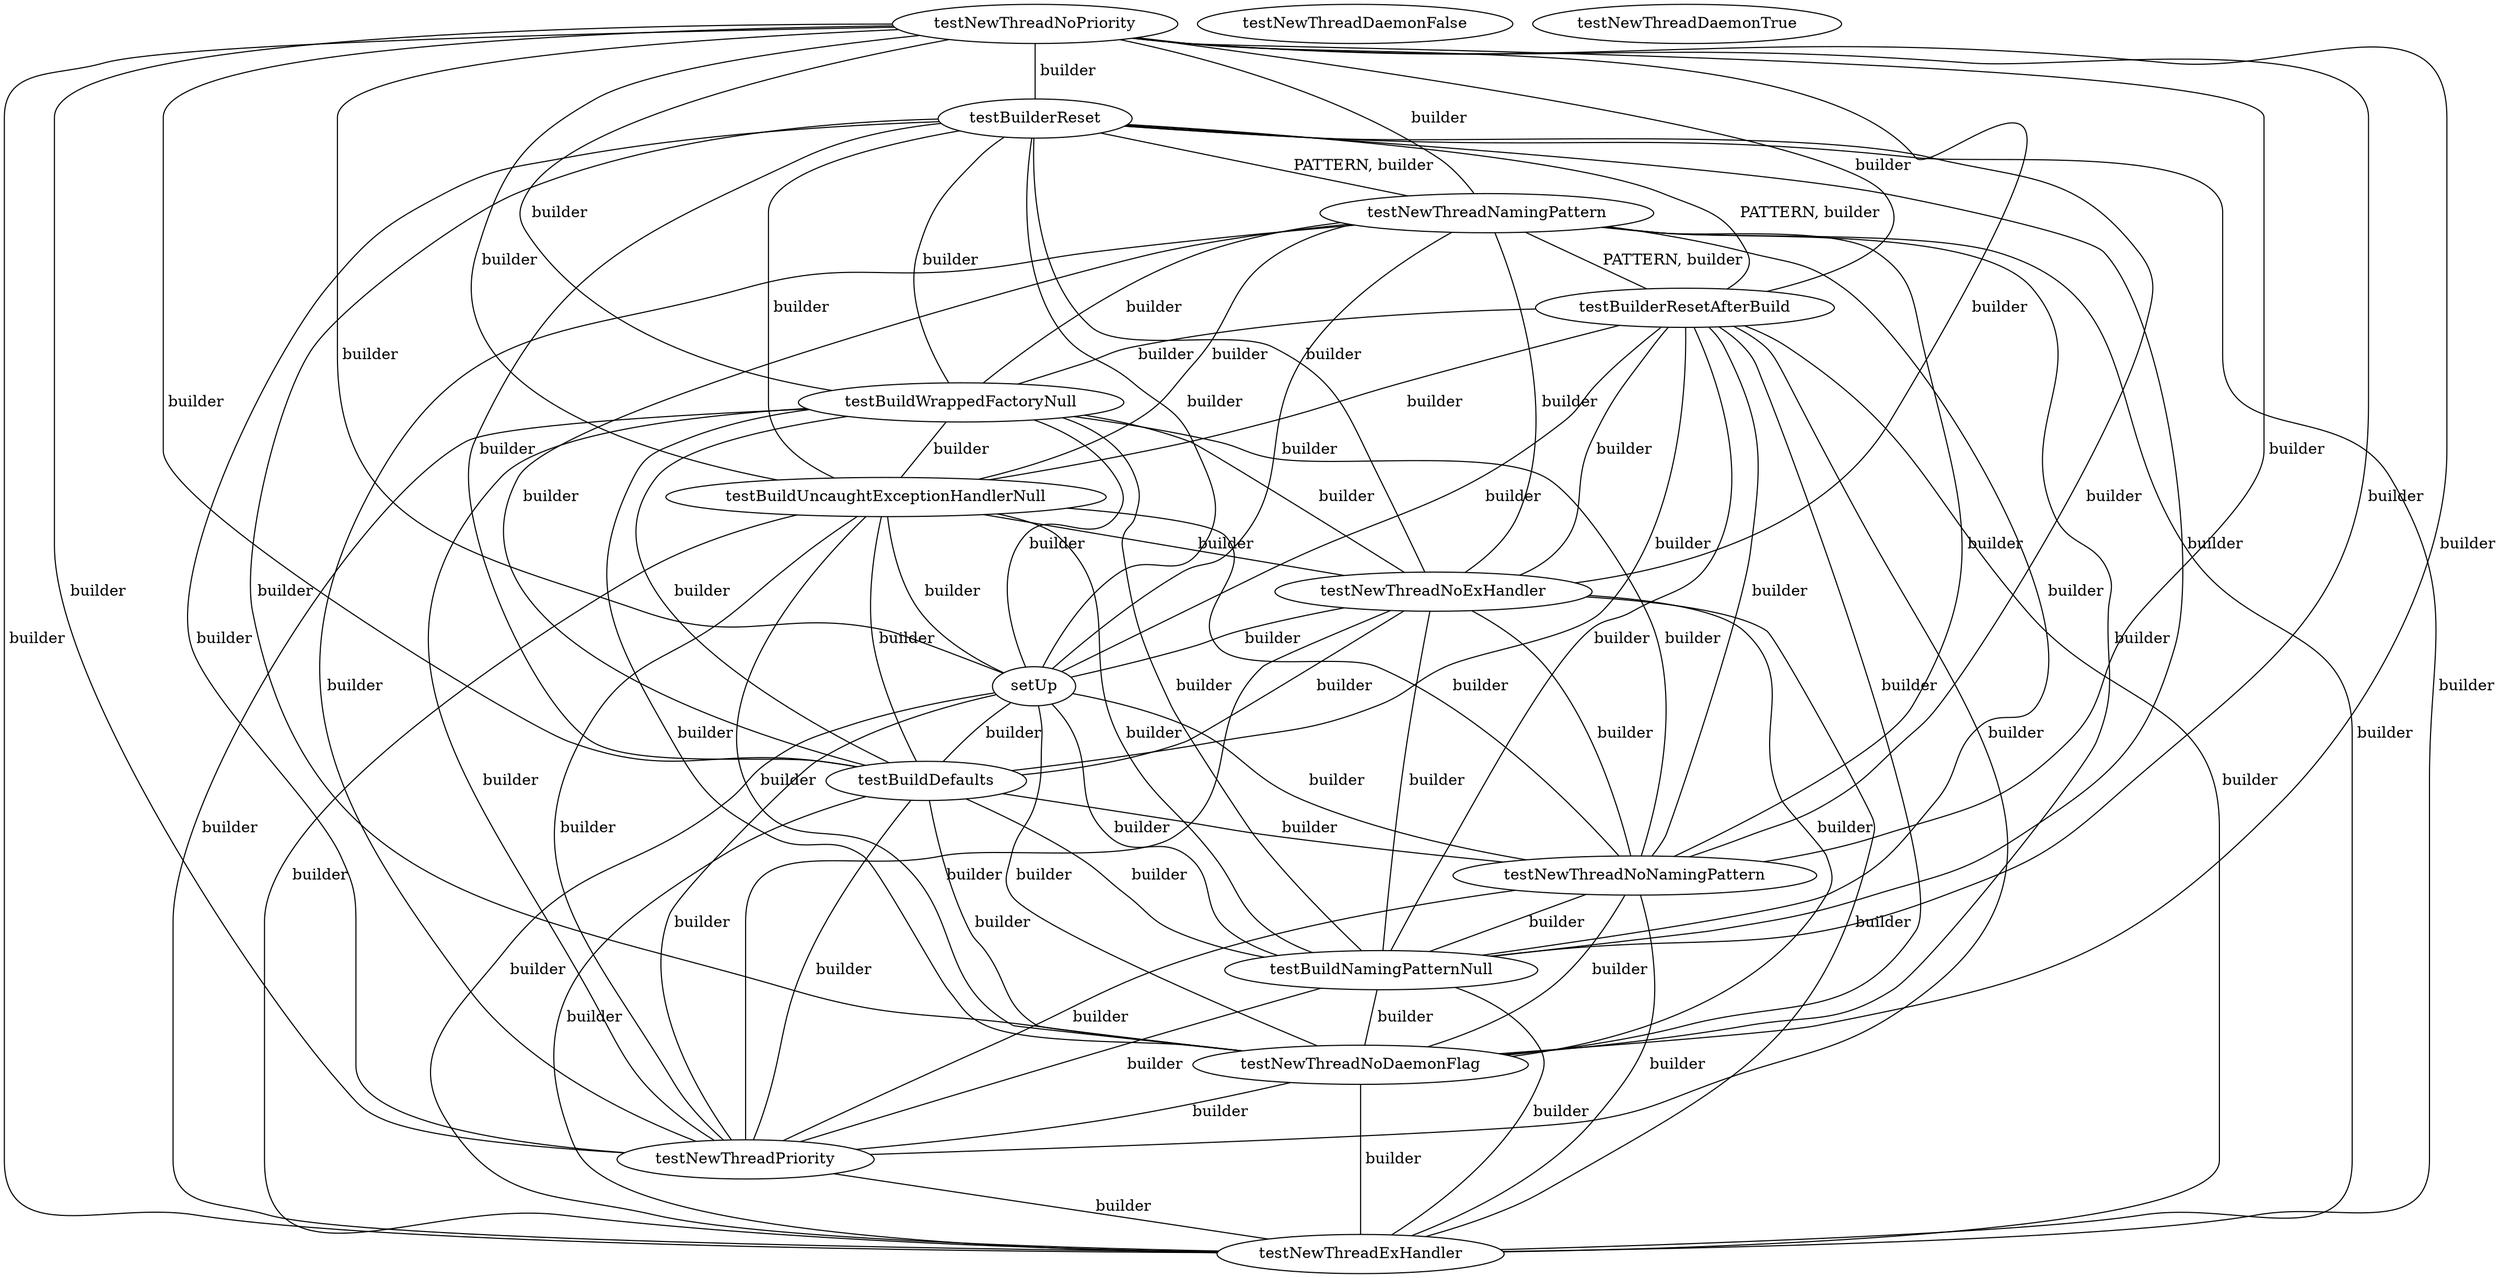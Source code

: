 digraph G {
testNewThreadNoPriority;
testNewThreadDaemonFalse;
testBuilderReset;
testNewThreadNamingPattern;
testBuilderResetAfterBuild;
testBuildWrappedFactoryNull;
testNewThreadDaemonTrue;
testBuildUncaughtExceptionHandlerNull;
testNewThreadNoExHandler;
setUp;
testBuildDefaults;
testNewThreadNoNamingPattern;
testBuildNamingPatternNull;
testNewThreadNoDaemonFlag;
testNewThreadPriority;
testNewThreadExHandler;
testNewThreadNoPriority -> testBuilderReset [label=" builder", dir=none];
testNewThreadNoPriority -> testNewThreadNamingPattern [label=" builder", dir=none];
testNewThreadNoPriority -> testBuilderResetAfterBuild [label=" builder", dir=none];
testNewThreadNoPriority -> testBuildWrappedFactoryNull [label=" builder", dir=none];
testNewThreadNoPriority -> testBuildUncaughtExceptionHandlerNull [label=" builder", dir=none];
testNewThreadNoPriority -> testNewThreadNoExHandler [label=" builder", dir=none];
testNewThreadNoPriority -> setUp [label=" builder", dir=none];
testNewThreadNoPriority -> testBuildDefaults [label=" builder", dir=none];
testNewThreadNoPriority -> testNewThreadNoNamingPattern [label=" builder", dir=none];
testNewThreadNoPriority -> testBuildNamingPatternNull [label=" builder", dir=none];
testNewThreadNoPriority -> testNewThreadNoDaemonFlag [label=" builder", dir=none];
testNewThreadNoPriority -> testNewThreadPriority [label=" builder", dir=none];
testNewThreadNoPriority -> testNewThreadExHandler [label=" builder", dir=none];
testBuilderReset -> testBuildWrappedFactoryNull [label=" builder", dir=none];
testBuilderReset -> testBuildUncaughtExceptionHandlerNull [label=" builder", dir=none];
testBuilderReset -> testNewThreadNoExHandler [label=" builder", dir=none];
testBuilderReset -> testNewThreadNamingPattern [label=" PATTERN, builder", dir=none];
testBuilderReset -> setUp [label=" builder", dir=none];
testBuilderReset -> testBuilderResetAfterBuild [label=" PATTERN, builder", dir=none];
testBuilderReset -> testBuildDefaults [label=" builder", dir=none];
testBuilderReset -> testNewThreadNoNamingPattern [label=" builder", dir=none];
testBuilderReset -> testBuildNamingPatternNull [label=" builder", dir=none];
testBuilderReset -> testNewThreadNoDaemonFlag [label=" builder", dir=none];
testBuilderReset -> testNewThreadPriority [label=" builder", dir=none];
testBuilderReset -> testNewThreadExHandler [label=" builder", dir=none];
testNewThreadNamingPattern -> testBuildWrappedFactoryNull [label=" builder", dir=none];
testNewThreadNamingPattern -> testBuildUncaughtExceptionHandlerNull [label=" builder", dir=none];
testNewThreadNamingPattern -> testNewThreadNoExHandler [label=" builder", dir=none];
testNewThreadNamingPattern -> setUp [label=" builder", dir=none];
testNewThreadNamingPattern -> testBuilderResetAfterBuild [label=" PATTERN, builder", dir=none];
testNewThreadNamingPattern -> testBuildDefaults [label=" builder", dir=none];
testNewThreadNamingPattern -> testNewThreadNoNamingPattern [label=" builder", dir=none];
testNewThreadNamingPattern -> testBuildNamingPatternNull [label=" builder", dir=none];
testNewThreadNamingPattern -> testNewThreadNoDaemonFlag [label=" builder", dir=none];
testNewThreadNamingPattern -> testNewThreadPriority [label=" builder", dir=none];
testNewThreadNamingPattern -> testNewThreadExHandler [label=" builder", dir=none];
testBuilderResetAfterBuild -> testBuildWrappedFactoryNull [label=" builder", dir=none];
testBuilderResetAfterBuild -> testBuildUncaughtExceptionHandlerNull [label=" builder", dir=none];
testBuilderResetAfterBuild -> testNewThreadNoExHandler [label=" builder", dir=none];
testBuilderResetAfterBuild -> setUp [label=" builder", dir=none];
testBuilderResetAfterBuild -> testBuildDefaults [label=" builder", dir=none];
testBuilderResetAfterBuild -> testNewThreadNoNamingPattern [label=" builder", dir=none];
testBuilderResetAfterBuild -> testBuildNamingPatternNull [label=" builder", dir=none];
testBuilderResetAfterBuild -> testNewThreadNoDaemonFlag [label=" builder", dir=none];
testBuilderResetAfterBuild -> testNewThreadPriority [label=" builder", dir=none];
testBuilderResetAfterBuild -> testNewThreadExHandler [label=" builder", dir=none];
testBuildWrappedFactoryNull -> testBuildUncaughtExceptionHandlerNull [label=" builder", dir=none];
testBuildWrappedFactoryNull -> testNewThreadNoExHandler [label=" builder", dir=none];
testBuildWrappedFactoryNull -> setUp [label=" builder", dir=none];
testBuildWrappedFactoryNull -> testBuildDefaults [label=" builder", dir=none];
testBuildWrappedFactoryNull -> testNewThreadNoNamingPattern [label=" builder", dir=none];
testBuildWrappedFactoryNull -> testBuildNamingPatternNull [label=" builder", dir=none];
testBuildWrappedFactoryNull -> testNewThreadNoDaemonFlag [label=" builder", dir=none];
testBuildWrappedFactoryNull -> testNewThreadPriority [label=" builder", dir=none];
testBuildWrappedFactoryNull -> testNewThreadExHandler [label=" builder", dir=none];
testBuildUncaughtExceptionHandlerNull -> testNewThreadNoExHandler [label=" builder", dir=none];
testBuildUncaughtExceptionHandlerNull -> setUp [label=" builder", dir=none];
testBuildUncaughtExceptionHandlerNull -> testBuildDefaults [label=" builder", dir=none];
testBuildUncaughtExceptionHandlerNull -> testNewThreadNoNamingPattern [label=" builder", dir=none];
testBuildUncaughtExceptionHandlerNull -> testBuildNamingPatternNull [label=" builder", dir=none];
testBuildUncaughtExceptionHandlerNull -> testNewThreadNoDaemonFlag [label=" builder", dir=none];
testBuildUncaughtExceptionHandlerNull -> testNewThreadPriority [label=" builder", dir=none];
testBuildUncaughtExceptionHandlerNull -> testNewThreadExHandler [label=" builder", dir=none];
testNewThreadNoExHandler -> setUp [label=" builder", dir=none];
testNewThreadNoExHandler -> testBuildDefaults [label=" builder", dir=none];
testNewThreadNoExHandler -> testNewThreadNoNamingPattern [label=" builder", dir=none];
testNewThreadNoExHandler -> testBuildNamingPatternNull [label=" builder", dir=none];
testNewThreadNoExHandler -> testNewThreadNoDaemonFlag [label=" builder", dir=none];
testNewThreadNoExHandler -> testNewThreadPriority [label=" builder", dir=none];
testNewThreadNoExHandler -> testNewThreadExHandler [label=" builder", dir=none];
setUp -> testBuildDefaults [label=" builder", dir=none];
setUp -> testNewThreadNoNamingPattern [label=" builder", dir=none];
setUp -> testBuildNamingPatternNull [label=" builder", dir=none];
setUp -> testNewThreadNoDaemonFlag [label=" builder", dir=none];
setUp -> testNewThreadPriority [label=" builder", dir=none];
setUp -> testNewThreadExHandler [label=" builder", dir=none];
testBuildDefaults -> testNewThreadNoNamingPattern [label=" builder", dir=none];
testBuildDefaults -> testBuildNamingPatternNull [label=" builder", dir=none];
testBuildDefaults -> testNewThreadNoDaemonFlag [label=" builder", dir=none];
testBuildDefaults -> testNewThreadPriority [label=" builder", dir=none];
testBuildDefaults -> testNewThreadExHandler [label=" builder", dir=none];
testNewThreadNoNamingPattern -> testBuildNamingPatternNull [label=" builder", dir=none];
testNewThreadNoNamingPattern -> testNewThreadNoDaemonFlag [label=" builder", dir=none];
testNewThreadNoNamingPattern -> testNewThreadPriority [label=" builder", dir=none];
testNewThreadNoNamingPattern -> testNewThreadExHandler [label=" builder", dir=none];
testBuildNamingPatternNull -> testNewThreadNoDaemonFlag [label=" builder", dir=none];
testBuildNamingPatternNull -> testNewThreadPriority [label=" builder", dir=none];
testBuildNamingPatternNull -> testNewThreadExHandler [label=" builder", dir=none];
testNewThreadNoDaemonFlag -> testNewThreadPriority [label=" builder", dir=none];
testNewThreadNoDaemonFlag -> testNewThreadExHandler [label=" builder", dir=none];
testNewThreadPriority -> testNewThreadExHandler [label=" builder", dir=none];
}